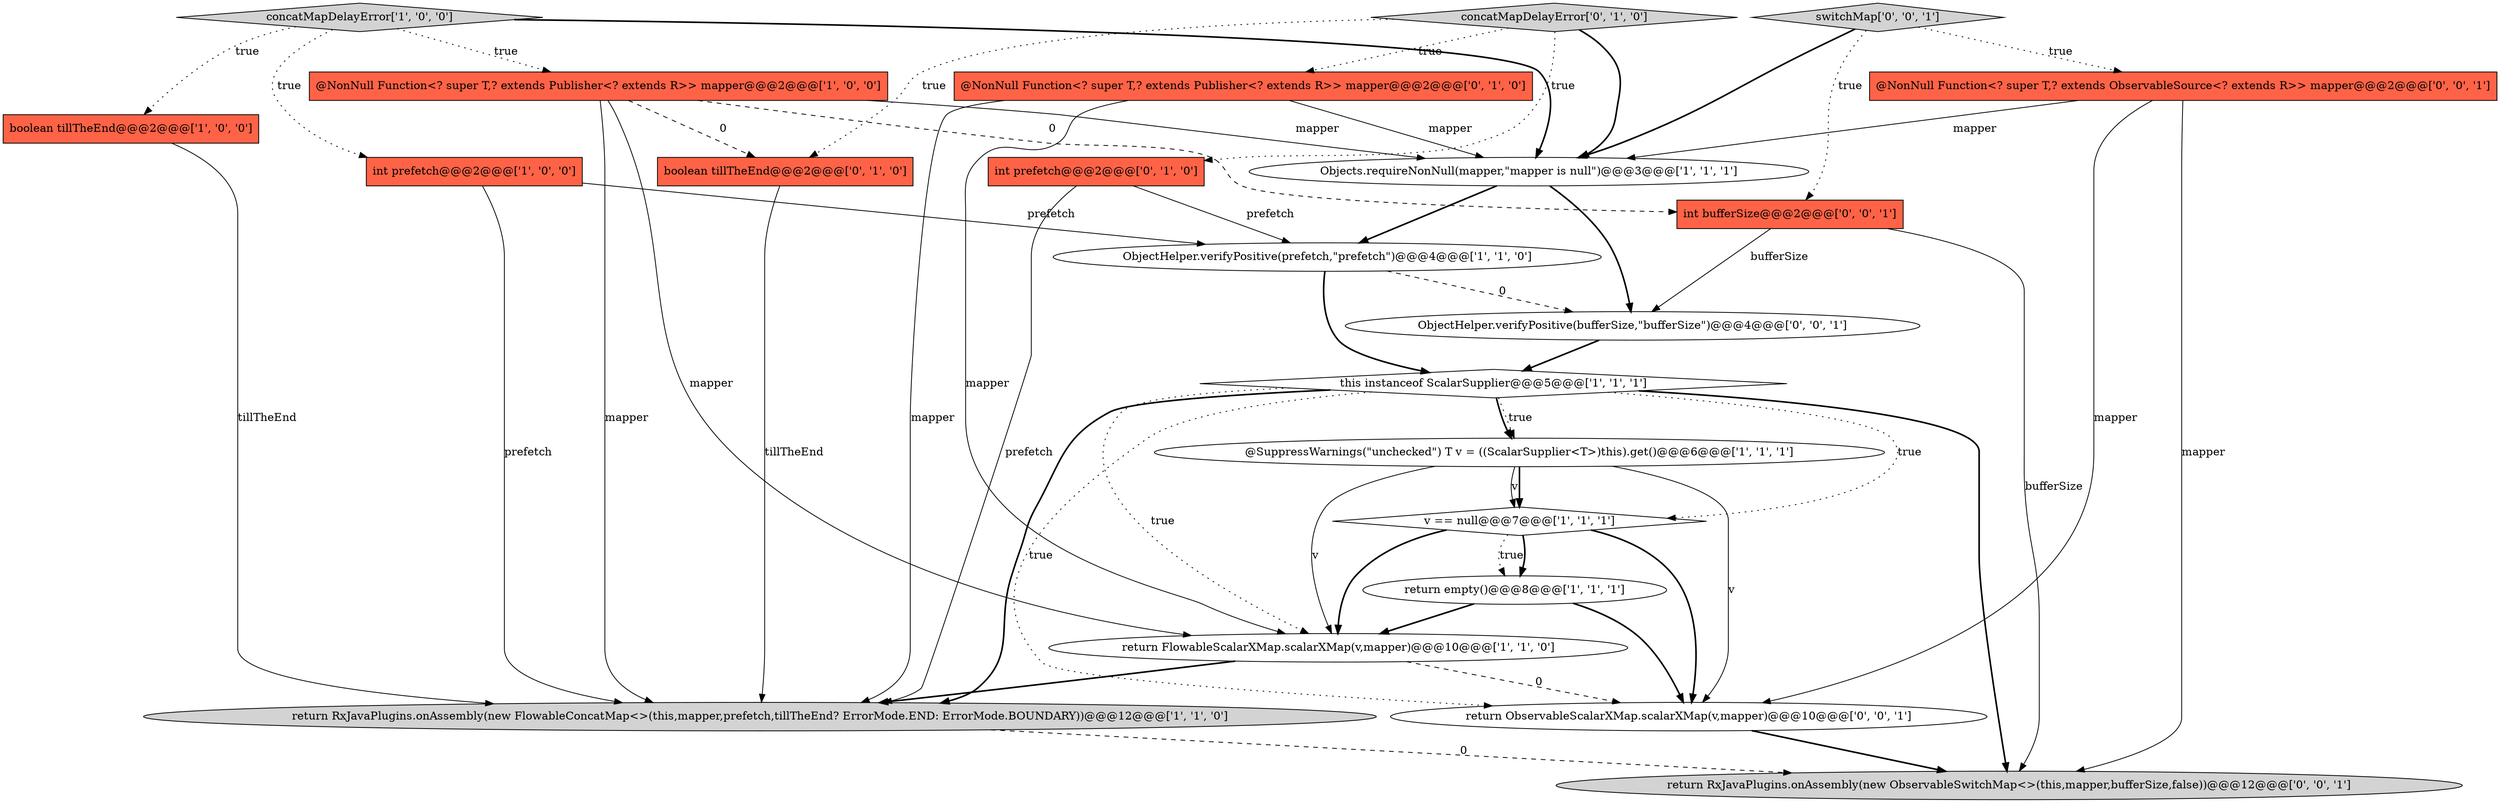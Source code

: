 digraph {
19 [style = filled, label = "return ObservableScalarXMap.scalarXMap(v,mapper)@@@10@@@['0', '0', '1']", fillcolor = white, shape = ellipse image = "AAA0AAABBB3BBB"];
14 [style = filled, label = "int prefetch@@@2@@@['0', '1', '0']", fillcolor = tomato, shape = box image = "AAA0AAABBB2BBB"];
15 [style = filled, label = "boolean tillTheEnd@@@2@@@['0', '1', '0']", fillcolor = tomato, shape = box image = "AAA1AAABBB2BBB"];
3 [style = filled, label = "boolean tillTheEnd@@@2@@@['1', '0', '0']", fillcolor = tomato, shape = box image = "AAA0AAABBB1BBB"];
20 [style = filled, label = "switchMap['0', '0', '1']", fillcolor = lightgray, shape = diamond image = "AAA0AAABBB3BBB"];
1 [style = filled, label = "v == null@@@7@@@['1', '1', '1']", fillcolor = white, shape = diamond image = "AAA0AAABBB1BBB"];
18 [style = filled, label = "int bufferSize@@@2@@@['0', '0', '1']", fillcolor = tomato, shape = box image = "AAA0AAABBB3BBB"];
12 [style = filled, label = "concatMapDelayError['0', '1', '0']", fillcolor = lightgray, shape = diamond image = "AAA0AAABBB2BBB"];
7 [style = filled, label = "@SuppressWarnings(\"unchecked\") T v = ((ScalarSupplier<T>)this).get()@@@6@@@['1', '1', '1']", fillcolor = white, shape = ellipse image = "AAA0AAABBB1BBB"];
13 [style = filled, label = "@NonNull Function<? super T,? extends Publisher<? extends R>> mapper@@@2@@@['0', '1', '0']", fillcolor = tomato, shape = box image = "AAA0AAABBB2BBB"];
0 [style = filled, label = "this instanceof ScalarSupplier@@@5@@@['1', '1', '1']", fillcolor = white, shape = diamond image = "AAA0AAABBB1BBB"];
11 [style = filled, label = "return empty()@@@8@@@['1', '1', '1']", fillcolor = white, shape = ellipse image = "AAA0AAABBB1BBB"];
6 [style = filled, label = "ObjectHelper.verifyPositive(prefetch,\"prefetch\")@@@4@@@['1', '1', '0']", fillcolor = white, shape = ellipse image = "AAA0AAABBB1BBB"];
21 [style = filled, label = "ObjectHelper.verifyPositive(bufferSize,\"bufferSize\")@@@4@@@['0', '0', '1']", fillcolor = white, shape = ellipse image = "AAA0AAABBB3BBB"];
8 [style = filled, label = "return RxJavaPlugins.onAssembly(new FlowableConcatMap<>(this,mapper,prefetch,tillTheEnd? ErrorMode.END: ErrorMode.BOUNDARY))@@@12@@@['1', '1', '0']", fillcolor = lightgray, shape = ellipse image = "AAA0AAABBB1BBB"];
10 [style = filled, label = "return FlowableScalarXMap.scalarXMap(v,mapper)@@@10@@@['1', '1', '0']", fillcolor = white, shape = ellipse image = "AAA0AAABBB1BBB"];
4 [style = filled, label = "int prefetch@@@2@@@['1', '0', '0']", fillcolor = tomato, shape = box image = "AAA0AAABBB1BBB"];
5 [style = filled, label = "Objects.requireNonNull(mapper,\"mapper is null\")@@@3@@@['1', '1', '1']", fillcolor = white, shape = ellipse image = "AAA0AAABBB1BBB"];
2 [style = filled, label = "concatMapDelayError['1', '0', '0']", fillcolor = lightgray, shape = diamond image = "AAA0AAABBB1BBB"];
9 [style = filled, label = "@NonNull Function<? super T,? extends Publisher<? extends R>> mapper@@@2@@@['1', '0', '0']", fillcolor = tomato, shape = box image = "AAA1AAABBB1BBB"];
16 [style = filled, label = "@NonNull Function<? super T,? extends ObservableSource<? extends R>> mapper@@@2@@@['0', '0', '1']", fillcolor = tomato, shape = box image = "AAA0AAABBB3BBB"];
17 [style = filled, label = "return RxJavaPlugins.onAssembly(new ObservableSwitchMap<>(this,mapper,bufferSize,false))@@@12@@@['0', '0', '1']", fillcolor = lightgray, shape = ellipse image = "AAA0AAABBB3BBB"];
2->3 [style = dotted, label="true"];
18->17 [style = solid, label="bufferSize"];
6->21 [style = dashed, label="0"];
16->5 [style = solid, label="mapper"];
7->1 [style = bold, label=""];
12->5 [style = bold, label=""];
21->0 [style = bold, label=""];
14->6 [style = solid, label="prefetch"];
0->10 [style = dotted, label="true"];
4->6 [style = solid, label="prefetch"];
0->17 [style = bold, label=""];
0->19 [style = dotted, label="true"];
9->18 [style = dashed, label="0"];
10->19 [style = dashed, label="0"];
1->11 [style = dotted, label="true"];
12->15 [style = dotted, label="true"];
9->10 [style = solid, label="mapper"];
6->0 [style = bold, label=""];
19->17 [style = bold, label=""];
7->1 [style = solid, label="v"];
11->19 [style = bold, label=""];
14->8 [style = solid, label="prefetch"];
13->5 [style = solid, label="mapper"];
20->16 [style = dotted, label="true"];
18->21 [style = solid, label="bufferSize"];
1->11 [style = bold, label=""];
20->5 [style = bold, label=""];
0->7 [style = bold, label=""];
5->21 [style = bold, label=""];
9->5 [style = solid, label="mapper"];
12->14 [style = dotted, label="true"];
12->13 [style = dotted, label="true"];
13->8 [style = solid, label="mapper"];
5->6 [style = bold, label=""];
10->8 [style = bold, label=""];
2->9 [style = dotted, label="true"];
7->10 [style = solid, label="v"];
9->15 [style = dashed, label="0"];
11->10 [style = bold, label=""];
15->8 [style = solid, label="tillTheEnd"];
16->17 [style = solid, label="mapper"];
16->19 [style = solid, label="mapper"];
0->1 [style = dotted, label="true"];
2->4 [style = dotted, label="true"];
0->8 [style = bold, label=""];
7->19 [style = solid, label="v"];
20->18 [style = dotted, label="true"];
13->10 [style = solid, label="mapper"];
8->17 [style = dashed, label="0"];
4->8 [style = solid, label="prefetch"];
0->7 [style = dotted, label="true"];
1->19 [style = bold, label=""];
1->10 [style = bold, label=""];
9->8 [style = solid, label="mapper"];
3->8 [style = solid, label="tillTheEnd"];
2->5 [style = bold, label=""];
}
